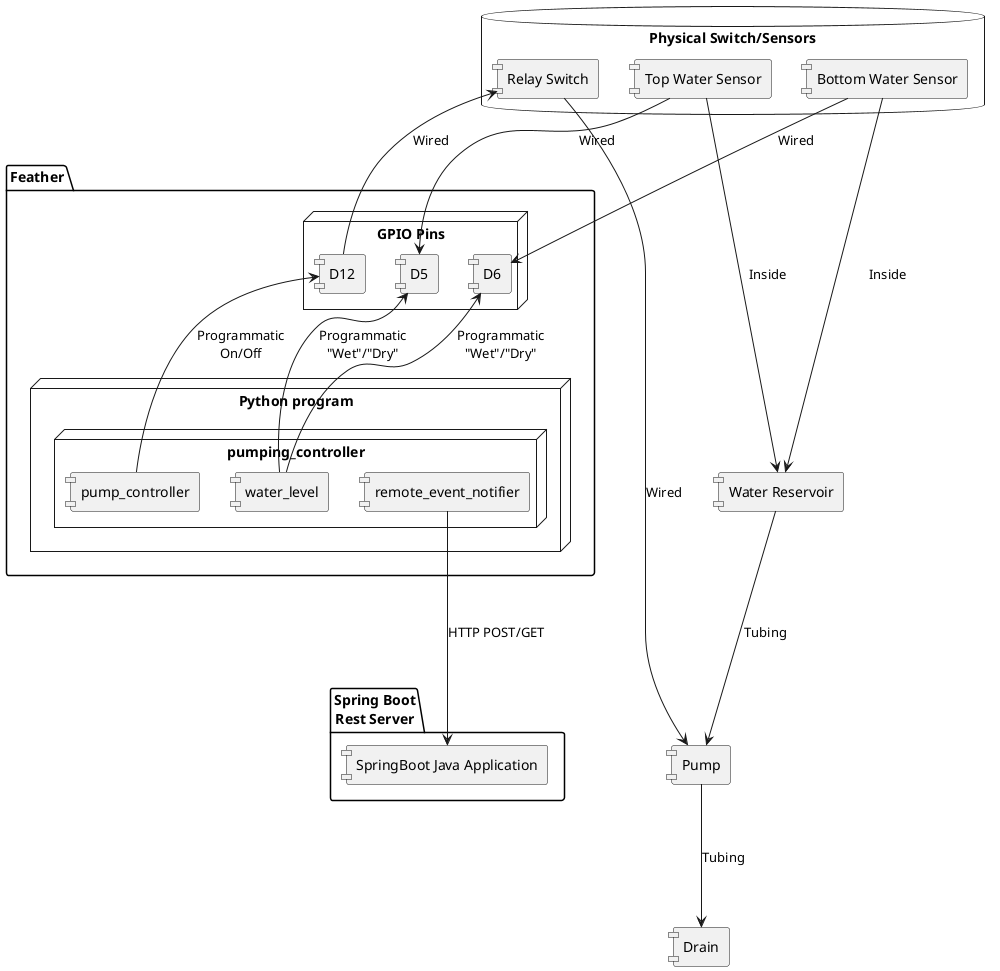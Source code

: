 @startuml
'https://plantuml.com/component-diagram
skinparam componentStyle uml1

[Pump]
[Water Reservoir]
[Drain]

package "Feather" {
   node "GPIO Pins" {
    [D5]
    [D6]
    [D12]
   }
    node "Python program"{
       node "pumping_controller" {
       [remote_event_notifier]
       [pump_controller]
       [water_level]
       }
    }
  [pump_controller] -up-> [D12]:Programmatic\nOn/Off
  [water_level] -up-> [D5]:Programmatic\n"Wet"/"Dry"
  [water_level] -up-> [D6]:Programmatic\n"Wet"/"Dry"
}

package "Spring Boot\nRest Server" {
  [SpringBoot Java Application]
}


database "Physical Switch/Sensors" {
   [D12]--> [Relay Switch]:Wired
   [Relay Switch]--> [Pump]:Wired
   [Top Water Sensor] --> [D5]:Wired
   [Bottom Water Sensor]--> [D6]:Wired
}
[remote_event_notifier] --down-> [SpringBoot Java Application]:HTTP POST/GET
[Top Water Sensor] --down-> [Water Reservoir]:Inside
[Bottom Water Sensor] --down-> [Water Reservoir]:Inside
[Water Reservoir] --down-> [Pump]:Tubing
[Pump] ---> [Drain]:Tubing
@enduml
